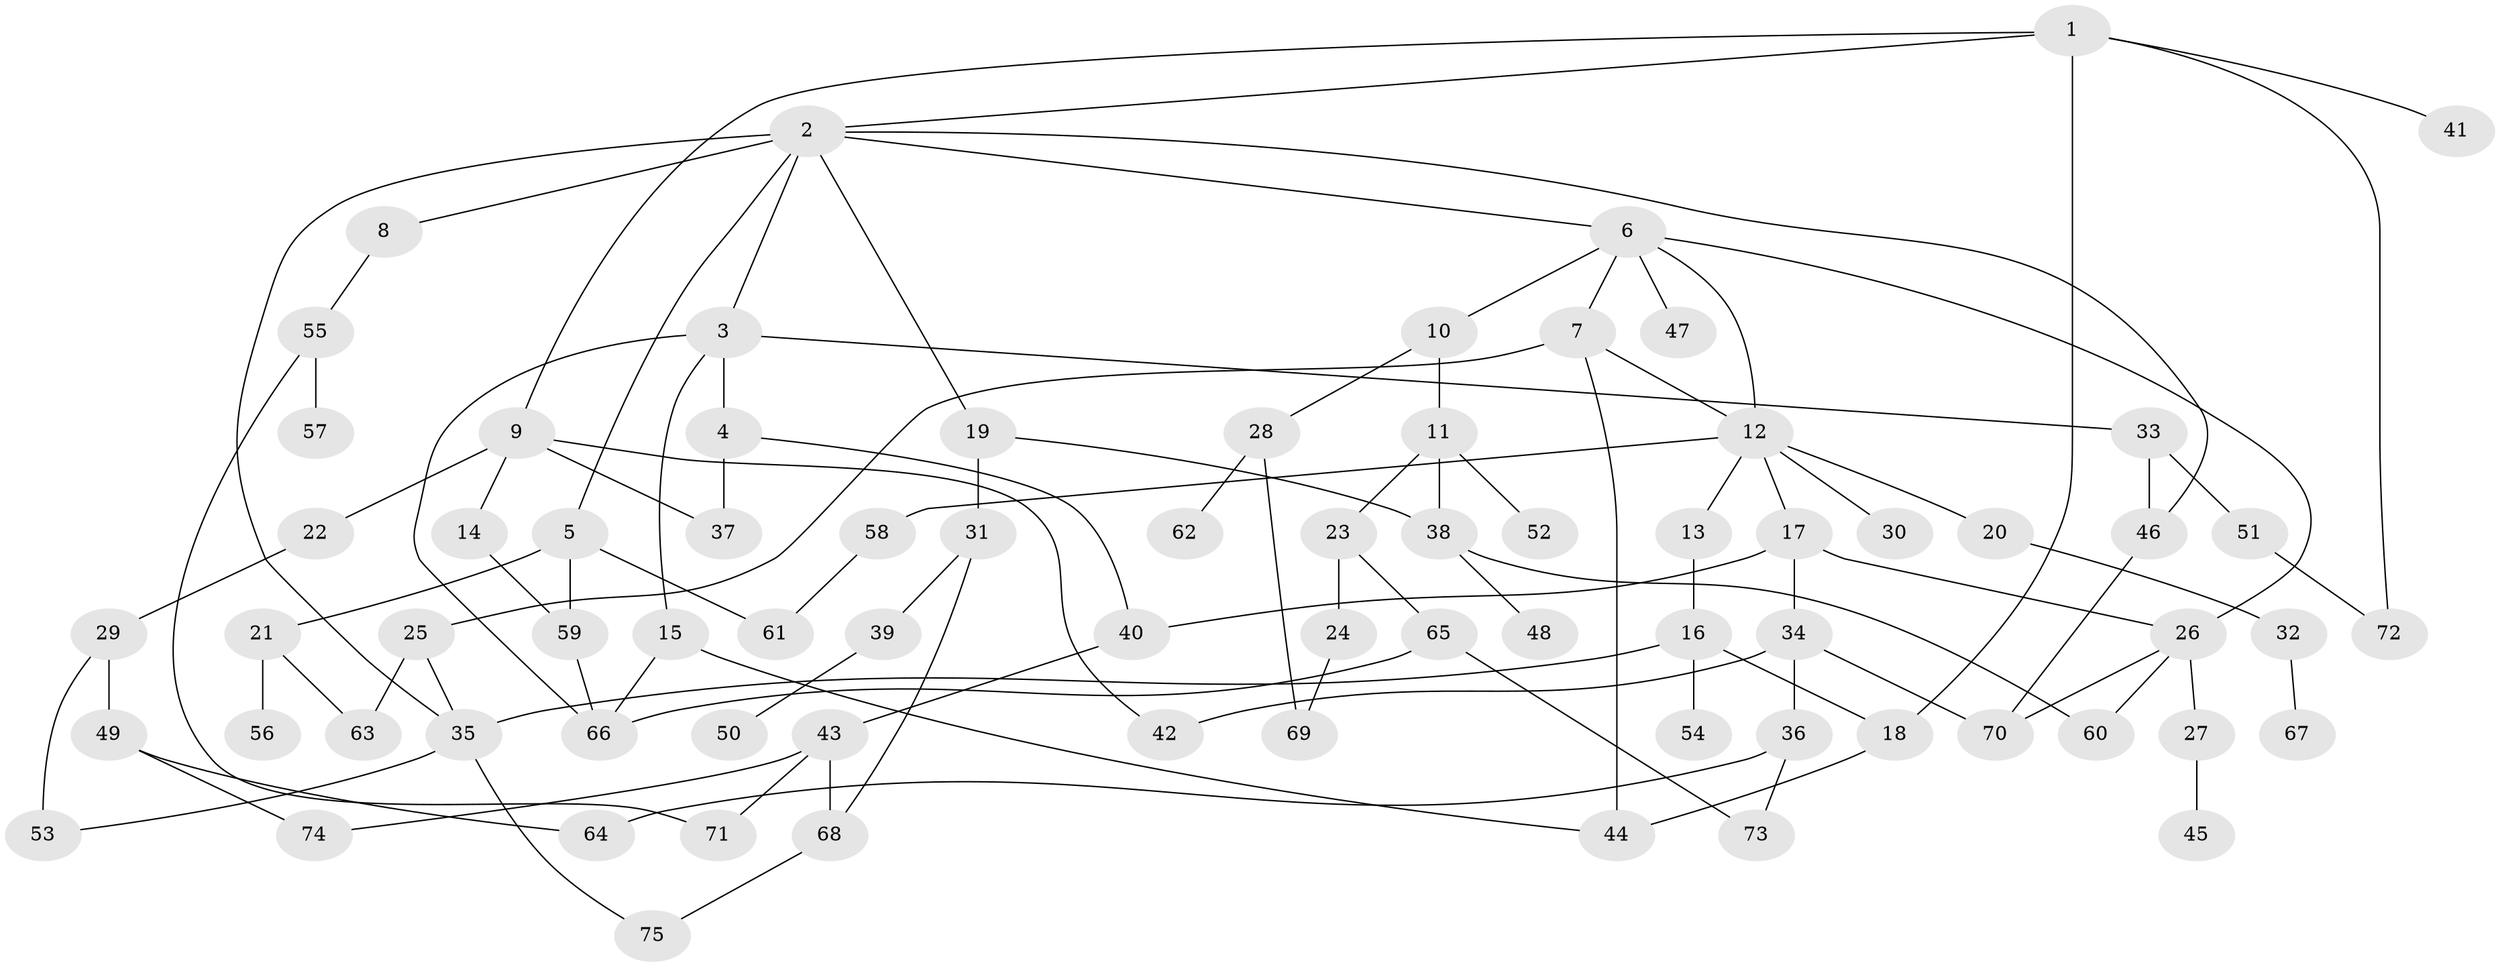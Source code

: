 // Generated by graph-tools (version 1.1) at 2025/01/03/09/25 03:01:11]
// undirected, 75 vertices, 104 edges
graph export_dot {
graph [start="1"]
  node [color=gray90,style=filled];
  1;
  2;
  3;
  4;
  5;
  6;
  7;
  8;
  9;
  10;
  11;
  12;
  13;
  14;
  15;
  16;
  17;
  18;
  19;
  20;
  21;
  22;
  23;
  24;
  25;
  26;
  27;
  28;
  29;
  30;
  31;
  32;
  33;
  34;
  35;
  36;
  37;
  38;
  39;
  40;
  41;
  42;
  43;
  44;
  45;
  46;
  47;
  48;
  49;
  50;
  51;
  52;
  53;
  54;
  55;
  56;
  57;
  58;
  59;
  60;
  61;
  62;
  63;
  64;
  65;
  66;
  67;
  68;
  69;
  70;
  71;
  72;
  73;
  74;
  75;
  1 -- 2;
  1 -- 9;
  1 -- 18;
  1 -- 41;
  1 -- 72;
  2 -- 3;
  2 -- 5;
  2 -- 6;
  2 -- 8;
  2 -- 19;
  2 -- 35;
  2 -- 46;
  3 -- 4;
  3 -- 15;
  3 -- 33;
  3 -- 66;
  4 -- 40;
  4 -- 37;
  5 -- 21;
  5 -- 59;
  5 -- 61;
  6 -- 7;
  6 -- 10;
  6 -- 26;
  6 -- 47;
  6 -- 12;
  7 -- 12;
  7 -- 25;
  7 -- 44;
  8 -- 55;
  9 -- 14;
  9 -- 22;
  9 -- 37;
  9 -- 42;
  10 -- 11;
  10 -- 28;
  11 -- 23;
  11 -- 38;
  11 -- 52;
  12 -- 13;
  12 -- 17;
  12 -- 20;
  12 -- 30;
  12 -- 58;
  13 -- 16;
  14 -- 59;
  15 -- 66;
  15 -- 44;
  16 -- 54;
  16 -- 18;
  16 -- 35;
  17 -- 34;
  17 -- 40;
  17 -- 26;
  18 -- 44;
  19 -- 31;
  19 -- 38;
  20 -- 32;
  21 -- 56;
  21 -- 63;
  22 -- 29;
  23 -- 24;
  23 -- 65;
  24 -- 69;
  25 -- 35;
  25 -- 63;
  26 -- 27;
  26 -- 60;
  26 -- 70;
  27 -- 45;
  28 -- 62;
  28 -- 69;
  29 -- 49;
  29 -- 53;
  31 -- 39;
  31 -- 68;
  32 -- 67;
  33 -- 46;
  33 -- 51;
  34 -- 36;
  34 -- 42;
  34 -- 70;
  35 -- 53;
  35 -- 75;
  36 -- 73;
  36 -- 64;
  38 -- 48;
  38 -- 60;
  39 -- 50;
  40 -- 43;
  43 -- 74;
  43 -- 68;
  43 -- 71;
  46 -- 70;
  49 -- 64;
  49 -- 74;
  51 -- 72;
  55 -- 57;
  55 -- 71;
  58 -- 61;
  59 -- 66;
  65 -- 73;
  65 -- 66;
  68 -- 75;
}
